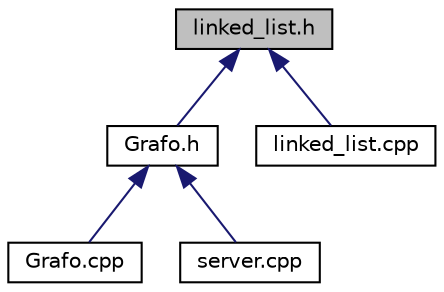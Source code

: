 digraph "linked_list.h"
{
  edge [fontname="Helvetica",fontsize="10",labelfontname="Helvetica",labelfontsize="10"];
  node [fontname="Helvetica",fontsize="10",shape=record];
  Node4 [label="linked_list.h",height=0.2,width=0.4,color="black", fillcolor="grey75", style="filled", fontcolor="black"];
  Node4 -> Node5 [dir="back",color="midnightblue",fontsize="10",style="solid"];
  Node5 [label="Grafo.h",height=0.2,width=0.4,color="black", fillcolor="white", style="filled",URL="$Grafo_8h.html",tooltip="Estructura necesaria para la funcionalidad del grafo. "];
  Node5 -> Node6 [dir="back",color="midnightblue",fontsize="10",style="solid"];
  Node6 [label="Grafo.cpp",height=0.2,width=0.4,color="black", fillcolor="white", style="filled",URL="$Grafo_8cpp.html"];
  Node5 -> Node7 [dir="back",color="midnightblue",fontsize="10",style="solid"];
  Node7 [label="server.cpp",height=0.2,width=0.4,color="black", fillcolor="white", style="filled",URL="$server_8cpp.html",tooltip="En este archivo se definen las funciones del servidor. "];
  Node4 -> Node8 [dir="back",color="midnightblue",fontsize="10",style="solid"];
  Node8 [label="linked_list.cpp",height=0.2,width=0.4,color="black", fillcolor="white", style="filled",URL="$linked__list_8cpp.html"];
}
